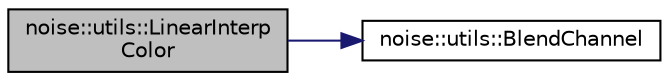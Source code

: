 digraph "noise::utils::LinearInterpColor"
{
  edge [fontname="Helvetica",fontsize="10",labelfontname="Helvetica",labelfontsize="10"];
  node [fontname="Helvetica",fontsize="10",shape=record];
  rankdir="LR";
  Node1 [label="noise::utils::LinearInterp\lColor",height=0.2,width=0.4,color="black", fillcolor="grey75", style="filled" fontcolor="black"];
  Node1 -> Node2 [color="midnightblue",fontsize="10",style="solid",fontname="Helvetica"];
  Node2 [label="noise::utils::BlendChannel",height=0.2,width=0.4,color="black", fillcolor="white", style="filled",URL="$namespacenoise_1_1utils.html#a2711778d9c2d9c7641e6deb98bea878f"];
}
